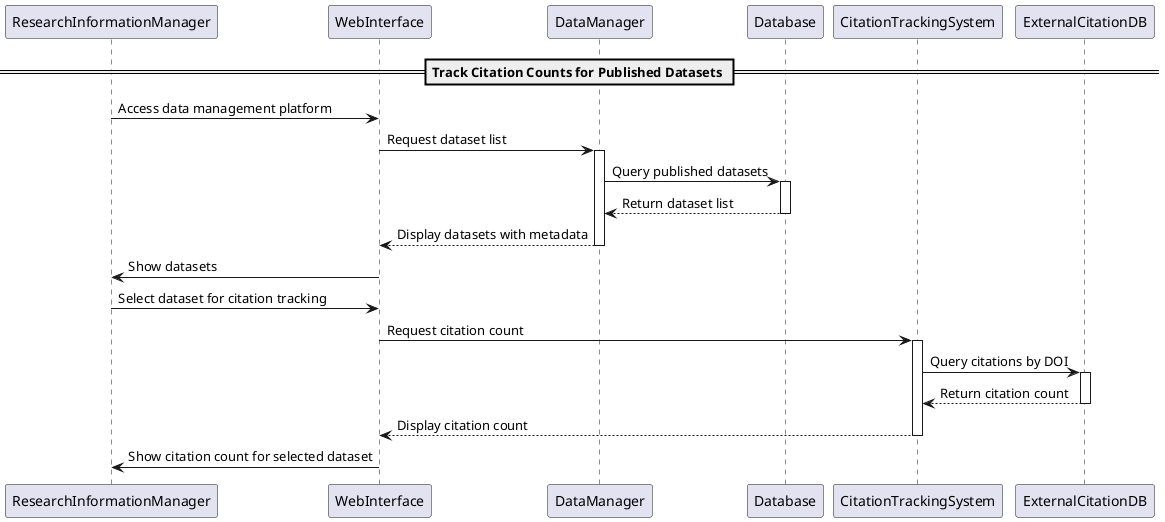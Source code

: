 @startuml
participant ResearchInformationManager as manager
participant WebInterface as web
participant DataManager as dataManager
participant Database as database
participant CitationTrackingSystem as citationSystem
participant ExternalCitationDB as externalDB

== Track Citation Counts for Published Datasets ==

manager -> web : Access data management platform
web -> dataManager : Request dataset list
activate dataManager

dataManager -> database : Query published datasets
activate database
database --> dataManager : Return dataset list
deactivate database

dataManager --> web : Display datasets with metadata
deactivate dataManager
web -> manager : Show datasets

manager -> web : Select dataset for citation tracking
web -> citationSystem : Request citation count
activate citationSystem

citationSystem -> externalDB : Query citations by DOI
activate externalDB
externalDB --> citationSystem : Return citation count
deactivate externalDB

citationSystem --> web : Display citation count
deactivate citationSystem
web -> manager : Show citation count for selected dataset

@enduml
